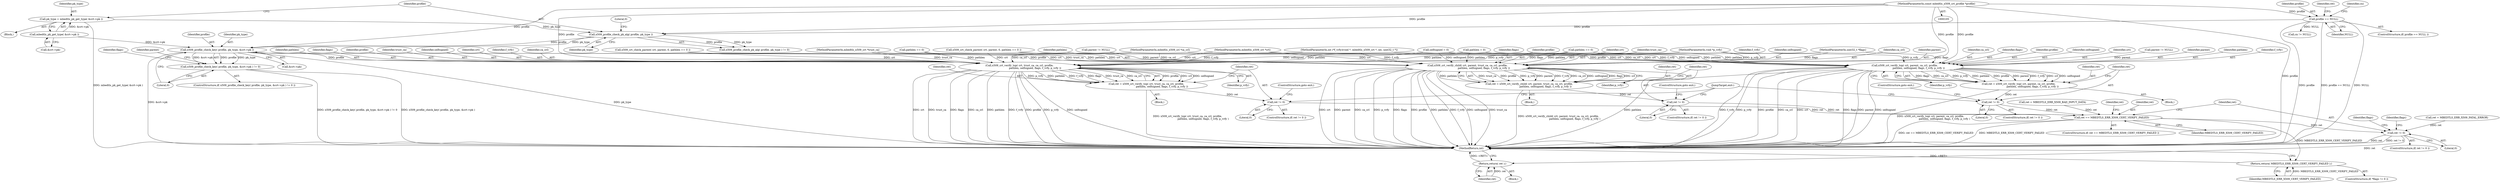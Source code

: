 digraph "0_mbedtls_31458a18788b0cf0b722acda9bb2f2fe13a3fb32_0@pointer" {
"1000339" [label="(Call,x509_profile_check_key( profile, pk_type, &crt->pk ))"];
"1000329" [label="(Call,x509_profile_check_pk_alg( profile, pk_type ))"];
"1000137" [label="(Call,profile == NULL)"];
"1000109" [label="(MethodParameterIn,const mbedtls_x509_crt_profile *profile)"];
"1000320" [label="(Call,pk_type = mbedtls_pk_get_type( &crt->pk ))"];
"1000322" [label="(Call,mbedtls_pk_get_type( &crt->pk ))"];
"1000338" [label="(Call,x509_profile_check_key( profile, pk_type, &crt->pk ) != 0)"];
"1000382" [label="(Call,x509_crt_verify_top( crt, parent, ca_crl, profile,\n                                   pathlen, selfsigned, flags, f_vrfy, p_vrfy ))"];
"1000380" [label="(Call,ret = x509_crt_verify_top( crt, parent, ca_crl, profile,\n                                   pathlen, selfsigned, flags, f_vrfy, p_vrfy ))"];
"1000393" [label="(Call,ret != 0)"];
"1000468" [label="(Call,ret == MBEDTLS_ERR_X509_CERT_VERIFY_FAILED)"];
"1000475" [label="(Call,ret != 0)"];
"1000486" [label="(Return,return( ret );)"];
"1000493" [label="(Return,return( MBEDTLS_ERR_X509_CERT_VERIFY_FAILED );)"];
"1000431" [label="(Call,x509_crt_verify_child( crt, parent, trust_ca, ca_crl, profile,\n                                         pathlen, selfsigned, flags, f_vrfy, p_vrfy ))"];
"1000429" [label="(Call,ret = x509_crt_verify_child( crt, parent, trust_ca, ca_crl, profile,\n                                         pathlen, selfsigned, flags, f_vrfy, p_vrfy ))"];
"1000443" [label="(Call,ret != 0)"];
"1000451" [label="(Call,x509_crt_verify_top( crt, trust_ca, ca_crl, profile,\n                                       pathlen, selfsigned, flags, f_vrfy, p_vrfy ))"];
"1000449" [label="(Call,ret = x509_crt_verify_top( crt, trust_ca, ca_crl, profile,\n                                       pathlen, selfsigned, flags, f_vrfy, p_vrfy ))"];
"1000462" [label="(Call,ret != 0)"];
"1000439" [label="(Identifier,flags)"];
"1000342" [label="(Call,&crt->pk)"];
"1000113" [label="(MethodParameterIn,void *p_vrfy)"];
"1000112" [label="(MethodParameterIn,int (*f_vrfy)(void *, mbedtls_x509_crt *, int, uint32_t *))"];
"1000474" [label="(ControlStructure,if( ret != 0 ))"];
"1000419" [label="(Call,pathlen == 0)"];
"1000466" [label="(JumpTarget,exit:)"];
"1000458" [label="(Identifier,flags)"];
"1000338" [label="(Call,x509_profile_check_key( profile, pk_type, &crt->pk ) != 0)"];
"1000477" [label="(Literal,0)"];
"1000468" [label="(Call,ret == MBEDTLS_ERR_X509_CERT_VERIFY_FAILED)"];
"1000111" [label="(MethodParameterIn,uint32_t *flags)"];
"1000446" [label="(ControlStructure,goto exit;)"];
"1000453" [label="(Identifier,trust_ca)"];
"1000481" [label="(Identifier,flags)"];
"1000457" [label="(Identifier,selfsigned)"];
"1000450" [label="(Identifier,ret)"];
"1000382" [label="(Call,x509_crt_verify_top( crt, parent, ca_crl, profile,\n                                   pathlen, selfsigned, flags, f_vrfy, p_vrfy ))"];
"1000432" [label="(Identifier,crt)"];
"1000381" [label="(Identifier,ret)"];
"1000491" [label="(Identifier,flags)"];
"1000475" [label="(Call,ret != 0)"];
"1000114" [label="(Block,)"];
"1000476" [label="(Identifier,ret)"];
"1000108" [label="(MethodParameterIn,mbedtls_x509_crl *ca_crl)"];
"1000436" [label="(Identifier,profile)"];
"1000463" [label="(Identifier,ret)"];
"1000337" [label="(ControlStructure,if( x509_profile_check_key( profile, pk_type, &crt->pk ) != 0 ))"];
"1000434" [label="(Identifier,trust_ca)"];
"1000497" [label="(MethodReturn,int)"];
"1000462" [label="(Call,ret != 0)"];
"1000415" [label="(Call,x509_crt_check_parent( crt, parent, 0, pathlen == 0 ))"];
"1000137" [label="(Call,profile == NULL)"];
"1000396" [label="(ControlStructure,goto exit;)"];
"1000340" [label="(Identifier,profile)"];
"1000451" [label="(Call,x509_crt_verify_top( crt, trust_ca, ca_crl, profile,\n                                       pathlen, selfsigned, flags, f_vrfy, p_vrfy ))"];
"1000442" [label="(ControlStructure,if( ret != 0 ))"];
"1000460" [label="(Identifier,p_vrfy)"];
"1000438" [label="(Identifier,selfsigned)"];
"1000393" [label="(Call,ret != 0)"];
"1000392" [label="(ControlStructure,if( ret != 0 ))"];
"1000107" [label="(MethodParameterIn,mbedtls_x509_crt *trust_ca)"];
"1000106" [label="(MethodParameterIn,mbedtls_x509_crt *crt)"];
"1000322" [label="(Call,mbedtls_pk_get_type( &crt->pk ))"];
"1000328" [label="(Call,x509_profile_check_pk_alg( profile, pk_type ) != 0)"];
"1000467" [label="(ControlStructure,if( ret == MBEDTLS_ERR_X509_CERT_VERIFY_FAILED ))"];
"1000388" [label="(Identifier,selfsigned)"];
"1000433" [label="(Identifier,parent)"];
"1000383" [label="(Identifier,crt)"];
"1000429" [label="(Call,ret = x509_crt_verify_child( crt, parent, trust_ca, ca_crl, profile,\n                                         pathlen, selfsigned, flags, f_vrfy, p_vrfy ))"];
"1000494" [label="(Identifier,MBEDTLS_ERR_X509_CERT_VERIFY_FAILED)"];
"1000452" [label="(Identifier,crt)"];
"1000376" [label="(Call,parent != NULL)"];
"1000323" [label="(Call,&crt->pk)"];
"1000471" [label="(Call,ret = MBEDTLS_ERR_X509_FATAL_ERROR)"];
"1000146" [label="(Call,cn != NULL)"];
"1000341" [label="(Identifier,pk_type)"];
"1000380" [label="(Call,ret = x509_crt_verify_top( crt, parent, ca_crl, profile,\n                                   pathlen, selfsigned, flags, f_vrfy, p_vrfy ))"];
"1000459" [label="(Identifier,f_vrfy)"];
"1000469" [label="(Identifier,ret)"];
"1000488" [label="(ControlStructure,if( *flags != 0 ))"];
"1000384" [label="(Identifier,parent)"];
"1000455" [label="(Identifier,profile)"];
"1000448" [label="(Block,)"];
"1000461" [label="(ControlStructure,if( ret != 0 ))"];
"1000346" [label="(Literal,0)"];
"1000387" [label="(Identifier,pathlen)"];
"1000138" [label="(Identifier,profile)"];
"1000465" [label="(ControlStructure,goto exit;)"];
"1000330" [label="(Identifier,profile)"];
"1000142" [label="(Identifier,ret)"];
"1000332" [label="(Literal,0)"];
"1000449" [label="(Call,ret = x509_crt_verify_top( crt, trust_ca, ca_crl, profile,\n                                       pathlen, selfsigned, flags, f_vrfy, p_vrfy ))"];
"1000320" [label="(Call,pk_type = mbedtls_pk_get_type( &crt->pk ))"];
"1000486" [label="(Return,return( ret );)"];
"1000147" [label="(Identifier,cn)"];
"1000349" [label="(Identifier,flags)"];
"1000331" [label="(Identifier,pk_type)"];
"1000464" [label="(Literal,0)"];
"1000122" [label="(Call,selfsigned = 0)"];
"1000470" [label="(Identifier,MBEDTLS_ERR_X509_CERT_VERIFY_FAILED)"];
"1000425" [label="(Call,parent != NULL)"];
"1000118" [label="(Call,pathlen = 0)"];
"1000454" [label="(Identifier,ca_crl)"];
"1000139" [label="(Identifier,NULL)"];
"1000370" [label="(Call,pathlen == 0)"];
"1000441" [label="(Identifier,p_vrfy)"];
"1000321" [label="(Identifier,pk_type)"];
"1000379" [label="(Block,)"];
"1000444" [label="(Identifier,ret)"];
"1000390" [label="(Identifier,f_vrfy)"];
"1000440" [label="(Identifier,f_vrfy)"];
"1000445" [label="(Literal,0)"];
"1000329" [label="(Call,x509_profile_check_pk_alg( profile, pk_type ))"];
"1000487" [label="(Identifier,ret)"];
"1000339" [label="(Call,x509_profile_check_key( profile, pk_type, &crt->pk ))"];
"1000395" [label="(Literal,0)"];
"1000394" [label="(Identifier,ret)"];
"1000478" [label="(Block,)"];
"1000435" [label="(Identifier,ca_crl)"];
"1000385" [label="(Identifier,ca_crl)"];
"1000391" [label="(Identifier,p_vrfy)"];
"1000109" [label="(MethodParameterIn,const mbedtls_x509_crt_profile *profile)"];
"1000493" [label="(Return,return( MBEDTLS_ERR_X509_CERT_VERIFY_FAILED );)"];
"1000437" [label="(Identifier,pathlen)"];
"1000141" [label="(Call,ret = MBEDTLS_ERR_X509_BAD_INPUT_DATA)"];
"1000443" [label="(Call,ret != 0)"];
"1000456" [label="(Identifier,pathlen)"];
"1000431" [label="(Call,x509_crt_verify_child( crt, parent, trust_ca, ca_crl, profile,\n                                         pathlen, selfsigned, flags, f_vrfy, p_vrfy ))"];
"1000136" [label="(ControlStructure,if( profile == NULL ))"];
"1000389" [label="(Identifier,flags)"];
"1000472" [label="(Identifier,ret)"];
"1000366" [label="(Call,x509_crt_check_parent( crt, parent, 0, pathlen == 0 ))"];
"1000353" [label="(Identifier,parent)"];
"1000428" [label="(Block,)"];
"1000430" [label="(Identifier,ret)"];
"1000386" [label="(Identifier,profile)"];
"1000339" -> "1000338"  [label="AST: "];
"1000339" -> "1000342"  [label="CFG: "];
"1000340" -> "1000339"  [label="AST: "];
"1000341" -> "1000339"  [label="AST: "];
"1000342" -> "1000339"  [label="AST: "];
"1000346" -> "1000339"  [label="CFG: "];
"1000339" -> "1000497"  [label="DDG: &crt->pk"];
"1000339" -> "1000497"  [label="DDG: pk_type"];
"1000339" -> "1000338"  [label="DDG: profile"];
"1000339" -> "1000338"  [label="DDG: pk_type"];
"1000339" -> "1000338"  [label="DDG: &crt->pk"];
"1000329" -> "1000339"  [label="DDG: profile"];
"1000329" -> "1000339"  [label="DDG: pk_type"];
"1000109" -> "1000339"  [label="DDG: profile"];
"1000322" -> "1000339"  [label="DDG: &crt->pk"];
"1000339" -> "1000382"  [label="DDG: profile"];
"1000339" -> "1000431"  [label="DDG: profile"];
"1000339" -> "1000451"  [label="DDG: profile"];
"1000329" -> "1000328"  [label="AST: "];
"1000329" -> "1000331"  [label="CFG: "];
"1000330" -> "1000329"  [label="AST: "];
"1000331" -> "1000329"  [label="AST: "];
"1000332" -> "1000329"  [label="CFG: "];
"1000329" -> "1000328"  [label="DDG: profile"];
"1000329" -> "1000328"  [label="DDG: pk_type"];
"1000137" -> "1000329"  [label="DDG: profile"];
"1000109" -> "1000329"  [label="DDG: profile"];
"1000320" -> "1000329"  [label="DDG: pk_type"];
"1000137" -> "1000136"  [label="AST: "];
"1000137" -> "1000139"  [label="CFG: "];
"1000138" -> "1000137"  [label="AST: "];
"1000139" -> "1000137"  [label="AST: "];
"1000142" -> "1000137"  [label="CFG: "];
"1000147" -> "1000137"  [label="CFG: "];
"1000137" -> "1000497"  [label="DDG: NULL"];
"1000137" -> "1000497"  [label="DDG: profile"];
"1000137" -> "1000497"  [label="DDG: profile == NULL"];
"1000109" -> "1000137"  [label="DDG: profile"];
"1000137" -> "1000146"  [label="DDG: NULL"];
"1000109" -> "1000105"  [label="AST: "];
"1000109" -> "1000497"  [label="DDG: profile"];
"1000109" -> "1000382"  [label="DDG: profile"];
"1000109" -> "1000431"  [label="DDG: profile"];
"1000109" -> "1000451"  [label="DDG: profile"];
"1000320" -> "1000114"  [label="AST: "];
"1000320" -> "1000322"  [label="CFG: "];
"1000321" -> "1000320"  [label="AST: "];
"1000322" -> "1000320"  [label="AST: "];
"1000330" -> "1000320"  [label="CFG: "];
"1000320" -> "1000497"  [label="DDG: mbedtls_pk_get_type( &crt->pk )"];
"1000322" -> "1000320"  [label="DDG: &crt->pk"];
"1000322" -> "1000323"  [label="CFG: "];
"1000323" -> "1000322"  [label="AST: "];
"1000338" -> "1000337"  [label="AST: "];
"1000338" -> "1000346"  [label="CFG: "];
"1000346" -> "1000338"  [label="AST: "];
"1000349" -> "1000338"  [label="CFG: "];
"1000353" -> "1000338"  [label="CFG: "];
"1000338" -> "1000497"  [label="DDG: x509_profile_check_key( profile, pk_type, &crt->pk )"];
"1000338" -> "1000497"  [label="DDG: x509_profile_check_key( profile, pk_type, &crt->pk ) != 0"];
"1000382" -> "1000380"  [label="AST: "];
"1000382" -> "1000391"  [label="CFG: "];
"1000383" -> "1000382"  [label="AST: "];
"1000384" -> "1000382"  [label="AST: "];
"1000385" -> "1000382"  [label="AST: "];
"1000386" -> "1000382"  [label="AST: "];
"1000387" -> "1000382"  [label="AST: "];
"1000388" -> "1000382"  [label="AST: "];
"1000389" -> "1000382"  [label="AST: "];
"1000390" -> "1000382"  [label="AST: "];
"1000391" -> "1000382"  [label="AST: "];
"1000380" -> "1000382"  [label="CFG: "];
"1000382" -> "1000497"  [label="DDG: crt"];
"1000382" -> "1000497"  [label="DDG: flags"];
"1000382" -> "1000497"  [label="DDG: parent"];
"1000382" -> "1000497"  [label="DDG: selfsigned"];
"1000382" -> "1000497"  [label="DDG: pathlen"];
"1000382" -> "1000497"  [label="DDG: f_vrfy"];
"1000382" -> "1000497"  [label="DDG: p_vrfy"];
"1000382" -> "1000497"  [label="DDG: profile"];
"1000382" -> "1000497"  [label="DDG: ca_crl"];
"1000382" -> "1000380"  [label="DDG: flags"];
"1000382" -> "1000380"  [label="DDG: ca_crl"];
"1000382" -> "1000380"  [label="DDG: p_vrfy"];
"1000382" -> "1000380"  [label="DDG: pathlen"];
"1000382" -> "1000380"  [label="DDG: profile"];
"1000382" -> "1000380"  [label="DDG: parent"];
"1000382" -> "1000380"  [label="DDG: f_vrfy"];
"1000382" -> "1000380"  [label="DDG: crt"];
"1000382" -> "1000380"  [label="DDG: selfsigned"];
"1000366" -> "1000382"  [label="DDG: crt"];
"1000106" -> "1000382"  [label="DDG: crt"];
"1000376" -> "1000382"  [label="DDG: parent"];
"1000108" -> "1000382"  [label="DDG: ca_crl"];
"1000118" -> "1000382"  [label="DDG: pathlen"];
"1000370" -> "1000382"  [label="DDG: pathlen"];
"1000122" -> "1000382"  [label="DDG: selfsigned"];
"1000111" -> "1000382"  [label="DDG: flags"];
"1000112" -> "1000382"  [label="DDG: f_vrfy"];
"1000113" -> "1000382"  [label="DDG: p_vrfy"];
"1000380" -> "1000379"  [label="AST: "];
"1000381" -> "1000380"  [label="AST: "];
"1000394" -> "1000380"  [label="CFG: "];
"1000380" -> "1000497"  [label="DDG: x509_crt_verify_top( crt, parent, ca_crl, profile,\n                                   pathlen, selfsigned, flags, f_vrfy, p_vrfy )"];
"1000380" -> "1000393"  [label="DDG: ret"];
"1000393" -> "1000392"  [label="AST: "];
"1000393" -> "1000395"  [label="CFG: "];
"1000394" -> "1000393"  [label="AST: "];
"1000395" -> "1000393"  [label="AST: "];
"1000396" -> "1000393"  [label="CFG: "];
"1000466" -> "1000393"  [label="CFG: "];
"1000393" -> "1000468"  [label="DDG: ret"];
"1000468" -> "1000467"  [label="AST: "];
"1000468" -> "1000470"  [label="CFG: "];
"1000469" -> "1000468"  [label="AST: "];
"1000470" -> "1000468"  [label="AST: "];
"1000472" -> "1000468"  [label="CFG: "];
"1000476" -> "1000468"  [label="CFG: "];
"1000468" -> "1000497"  [label="DDG: ret == MBEDTLS_ERR_X509_CERT_VERIFY_FAILED"];
"1000468" -> "1000497"  [label="DDG: MBEDTLS_ERR_X509_CERT_VERIFY_FAILED"];
"1000141" -> "1000468"  [label="DDG: ret"];
"1000462" -> "1000468"  [label="DDG: ret"];
"1000443" -> "1000468"  [label="DDG: ret"];
"1000468" -> "1000475"  [label="DDG: ret"];
"1000468" -> "1000493"  [label="DDG: MBEDTLS_ERR_X509_CERT_VERIFY_FAILED"];
"1000475" -> "1000474"  [label="AST: "];
"1000475" -> "1000477"  [label="CFG: "];
"1000476" -> "1000475"  [label="AST: "];
"1000477" -> "1000475"  [label="AST: "];
"1000481" -> "1000475"  [label="CFG: "];
"1000491" -> "1000475"  [label="CFG: "];
"1000475" -> "1000497"  [label="DDG: ret"];
"1000475" -> "1000497"  [label="DDG: ret != 0"];
"1000471" -> "1000475"  [label="DDG: ret"];
"1000475" -> "1000486"  [label="DDG: ret"];
"1000486" -> "1000478"  [label="AST: "];
"1000486" -> "1000487"  [label="CFG: "];
"1000487" -> "1000486"  [label="AST: "];
"1000497" -> "1000486"  [label="CFG: "];
"1000486" -> "1000497"  [label="DDG: <RET>"];
"1000487" -> "1000486"  [label="DDG: ret"];
"1000493" -> "1000488"  [label="AST: "];
"1000493" -> "1000494"  [label="CFG: "];
"1000494" -> "1000493"  [label="AST: "];
"1000497" -> "1000493"  [label="CFG: "];
"1000493" -> "1000497"  [label="DDG: <RET>"];
"1000494" -> "1000493"  [label="DDG: MBEDTLS_ERR_X509_CERT_VERIFY_FAILED"];
"1000431" -> "1000429"  [label="AST: "];
"1000431" -> "1000441"  [label="CFG: "];
"1000432" -> "1000431"  [label="AST: "];
"1000433" -> "1000431"  [label="AST: "];
"1000434" -> "1000431"  [label="AST: "];
"1000435" -> "1000431"  [label="AST: "];
"1000436" -> "1000431"  [label="AST: "];
"1000437" -> "1000431"  [label="AST: "];
"1000438" -> "1000431"  [label="AST: "];
"1000439" -> "1000431"  [label="AST: "];
"1000440" -> "1000431"  [label="AST: "];
"1000441" -> "1000431"  [label="AST: "];
"1000429" -> "1000431"  [label="CFG: "];
"1000431" -> "1000497"  [label="DDG: profile"];
"1000431" -> "1000497"  [label="DDG: pathlen"];
"1000431" -> "1000497"  [label="DDG: f_vrfy"];
"1000431" -> "1000497"  [label="DDG: selfsigned"];
"1000431" -> "1000497"  [label="DDG: trust_ca"];
"1000431" -> "1000497"  [label="DDG: crt"];
"1000431" -> "1000497"  [label="DDG: parent"];
"1000431" -> "1000497"  [label="DDG: ca_crl"];
"1000431" -> "1000497"  [label="DDG: p_vrfy"];
"1000431" -> "1000497"  [label="DDG: flags"];
"1000431" -> "1000429"  [label="DDG: trust_ca"];
"1000431" -> "1000429"  [label="DDG: profile"];
"1000431" -> "1000429"  [label="DDG: p_vrfy"];
"1000431" -> "1000429"  [label="DDG: parent"];
"1000431" -> "1000429"  [label="DDG: f_vrfy"];
"1000431" -> "1000429"  [label="DDG: ca_crl"];
"1000431" -> "1000429"  [label="DDG: selfsigned"];
"1000431" -> "1000429"  [label="DDG: flags"];
"1000431" -> "1000429"  [label="DDG: crt"];
"1000431" -> "1000429"  [label="DDG: pathlen"];
"1000366" -> "1000431"  [label="DDG: crt"];
"1000415" -> "1000431"  [label="DDG: crt"];
"1000106" -> "1000431"  [label="DDG: crt"];
"1000425" -> "1000431"  [label="DDG: parent"];
"1000107" -> "1000431"  [label="DDG: trust_ca"];
"1000108" -> "1000431"  [label="DDG: ca_crl"];
"1000419" -> "1000431"  [label="DDG: pathlen"];
"1000118" -> "1000431"  [label="DDG: pathlen"];
"1000370" -> "1000431"  [label="DDG: pathlen"];
"1000122" -> "1000431"  [label="DDG: selfsigned"];
"1000111" -> "1000431"  [label="DDG: flags"];
"1000112" -> "1000431"  [label="DDG: f_vrfy"];
"1000113" -> "1000431"  [label="DDG: p_vrfy"];
"1000429" -> "1000428"  [label="AST: "];
"1000430" -> "1000429"  [label="AST: "];
"1000444" -> "1000429"  [label="CFG: "];
"1000429" -> "1000497"  [label="DDG: x509_crt_verify_child( crt, parent, trust_ca, ca_crl, profile,\n                                         pathlen, selfsigned, flags, f_vrfy, p_vrfy )"];
"1000429" -> "1000443"  [label="DDG: ret"];
"1000443" -> "1000442"  [label="AST: "];
"1000443" -> "1000445"  [label="CFG: "];
"1000444" -> "1000443"  [label="AST: "];
"1000445" -> "1000443"  [label="AST: "];
"1000446" -> "1000443"  [label="CFG: "];
"1000466" -> "1000443"  [label="CFG: "];
"1000451" -> "1000449"  [label="AST: "];
"1000451" -> "1000460"  [label="CFG: "];
"1000452" -> "1000451"  [label="AST: "];
"1000453" -> "1000451"  [label="AST: "];
"1000454" -> "1000451"  [label="AST: "];
"1000455" -> "1000451"  [label="AST: "];
"1000456" -> "1000451"  [label="AST: "];
"1000457" -> "1000451"  [label="AST: "];
"1000458" -> "1000451"  [label="AST: "];
"1000459" -> "1000451"  [label="AST: "];
"1000460" -> "1000451"  [label="AST: "];
"1000449" -> "1000451"  [label="CFG: "];
"1000451" -> "1000497"  [label="DDG: profile"];
"1000451" -> "1000497"  [label="DDG: p_vrfy"];
"1000451" -> "1000497"  [label="DDG: f_vrfy"];
"1000451" -> "1000497"  [label="DDG: selfsigned"];
"1000451" -> "1000497"  [label="DDG: crt"];
"1000451" -> "1000497"  [label="DDG: trust_ca"];
"1000451" -> "1000497"  [label="DDG: flags"];
"1000451" -> "1000497"  [label="DDG: ca_crl"];
"1000451" -> "1000497"  [label="DDG: pathlen"];
"1000451" -> "1000449"  [label="DDG: profile"];
"1000451" -> "1000449"  [label="DDG: crt"];
"1000451" -> "1000449"  [label="DDG: selfsigned"];
"1000451" -> "1000449"  [label="DDG: p_vrfy"];
"1000451" -> "1000449"  [label="DDG: pathlen"];
"1000451" -> "1000449"  [label="DDG: f_vrfy"];
"1000451" -> "1000449"  [label="DDG: flags"];
"1000451" -> "1000449"  [label="DDG: trust_ca"];
"1000451" -> "1000449"  [label="DDG: ca_crl"];
"1000366" -> "1000451"  [label="DDG: crt"];
"1000415" -> "1000451"  [label="DDG: crt"];
"1000106" -> "1000451"  [label="DDG: crt"];
"1000107" -> "1000451"  [label="DDG: trust_ca"];
"1000108" -> "1000451"  [label="DDG: ca_crl"];
"1000419" -> "1000451"  [label="DDG: pathlen"];
"1000118" -> "1000451"  [label="DDG: pathlen"];
"1000370" -> "1000451"  [label="DDG: pathlen"];
"1000122" -> "1000451"  [label="DDG: selfsigned"];
"1000111" -> "1000451"  [label="DDG: flags"];
"1000112" -> "1000451"  [label="DDG: f_vrfy"];
"1000113" -> "1000451"  [label="DDG: p_vrfy"];
"1000449" -> "1000448"  [label="AST: "];
"1000450" -> "1000449"  [label="AST: "];
"1000463" -> "1000449"  [label="CFG: "];
"1000449" -> "1000497"  [label="DDG: x509_crt_verify_top( crt, trust_ca, ca_crl, profile,\n                                       pathlen, selfsigned, flags, f_vrfy, p_vrfy )"];
"1000449" -> "1000462"  [label="DDG: ret"];
"1000462" -> "1000461"  [label="AST: "];
"1000462" -> "1000464"  [label="CFG: "];
"1000463" -> "1000462"  [label="AST: "];
"1000464" -> "1000462"  [label="AST: "];
"1000465" -> "1000462"  [label="CFG: "];
"1000466" -> "1000462"  [label="CFG: "];
}

